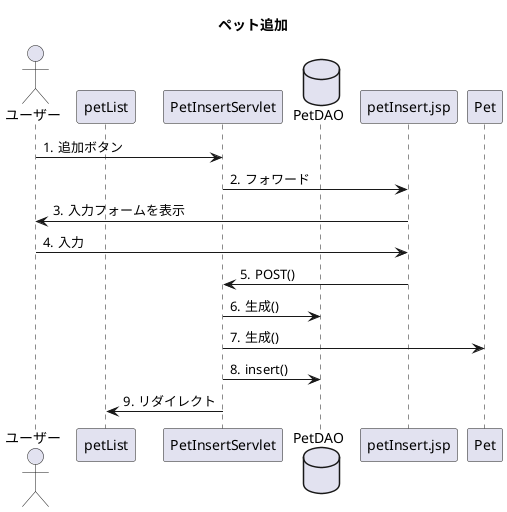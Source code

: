 @startuml
title ペット追加
actor ユーザー
participant petList
participant PetInsertServlet
database PetDAO
autonumber "#."

ユーザー->PetInsertServlet:追加ボタン
PetInsertServlet->petInsert.jsp : フォワード
petInsert.jsp->ユーザー:入力フォームを表示
ユーザー->petInsert.jsp : 入力
petInsert.jsp->PetInsertServlet : POST()
PetInsertServlet->PetDAO : 生成()
PetInsertServlet->Pet : 生成()
PetInsertServlet->PetDAO : insert()
PetInsertServlet->petList : リダイレクト

@enduml